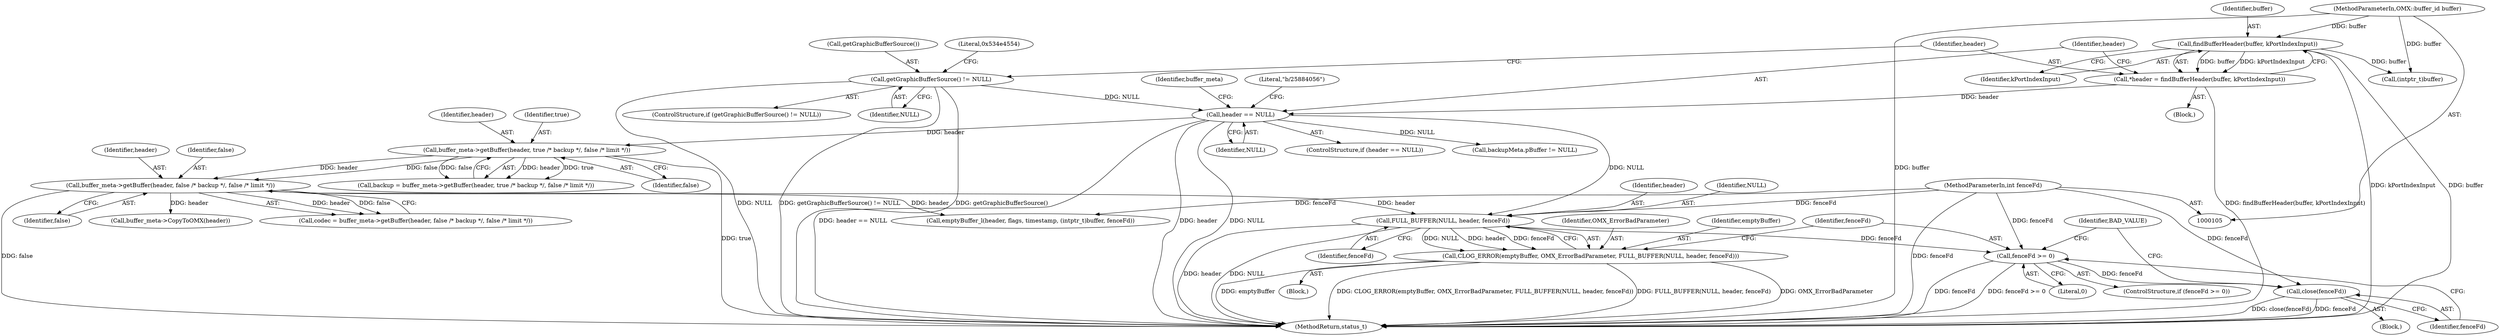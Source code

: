 digraph "0_Android_0f177948ae2640bfe4d70f8e4248e106406b3b0a_8@pointer" {
"1000266" [label="(Call,FULL_BUFFER(NULL, header, fenceFd))"];
"1000131" [label="(Call,header == NULL)"];
"1000125" [label="(Call,*header = findBufferHeader(buffer, kPortIndexInput))"];
"1000127" [label="(Call,findBufferHeader(buffer, kPortIndexInput))"];
"1000106" [label="(MethodParameterIn,OMX::buffer_id buffer)"];
"1000115" [label="(Call,getGraphicBufferSource() != NULL)"];
"1000157" [label="(Call,buffer_meta->getBuffer(header, false /* backup */, false /* limit */))"];
"1000150" [label="(Call,buffer_meta->getBuffer(header, true /* backup */, false /* limit */))"];
"1000111" [label="(MethodParameterIn,int fenceFd)"];
"1000263" [label="(Call,CLOG_ERROR(emptyBuffer, OMX_ErrorBadParameter, FULL_BUFFER(NULL, header, fenceFd)))"];
"1000271" [label="(Call,fenceFd >= 0)"];
"1000275" [label="(Call,close(fenceFd))"];
"1000300" [label="(MethodReturn,status_t)"];
"1000271" [label="(Call,fenceFd >= 0)"];
"1000106" [label="(MethodParameterIn,OMX::buffer_id buffer)"];
"1000273" [label="(Literal,0)"];
"1000292" [label="(Call,emptyBuffer_l(header, flags, timestamp, (intptr_t)buffer, fenceFd))"];
"1000112" [label="(Block,)"];
"1000275" [label="(Call,close(fenceFd))"];
"1000276" [label="(Identifier,fenceFd)"];
"1000269" [label="(Identifier,fenceFd)"];
"1000296" [label="(Call,(intptr_t)buffer)"];
"1000116" [label="(Call,getGraphicBufferSource())"];
"1000114" [label="(ControlStructure,if (getGraphicBufferSource() != NULL))"];
"1000263" [label="(Call,CLOG_ERROR(emptyBuffer, OMX_ErrorBadParameter, FULL_BUFFER(NULL, header, fenceFd)))"];
"1000274" [label="(Block,)"];
"1000126" [label="(Identifier,header)"];
"1000152" [label="(Identifier,true)"];
"1000148" [label="(Call,backup = buffer_meta->getBuffer(header, true /* backup */, false /* limit */))"];
"1000111" [label="(MethodParameterIn,int fenceFd)"];
"1000270" [label="(ControlStructure,if (fenceFd >= 0))"];
"1000266" [label="(Call,FULL_BUFFER(NULL, header, fenceFd))"];
"1000125" [label="(Call,*header = findBufferHeader(buffer, kPortIndexInput))"];
"1000160" [label="(Identifier,false)"];
"1000128" [label="(Identifier,buffer)"];
"1000158" [label="(Identifier,header)"];
"1000262" [label="(Block,)"];
"1000133" [label="(Identifier,NULL)"];
"1000151" [label="(Identifier,header)"];
"1000131" [label="(Call,header == NULL)"];
"1000136" [label="(Literal,\"b/25884056\")"];
"1000150" [label="(Call,buffer_meta->getBuffer(header, true /* backup */, false /* limit */))"];
"1000278" [label="(Identifier,BAD_VALUE)"];
"1000264" [label="(Identifier,emptyBuffer)"];
"1000267" [label="(Identifier,NULL)"];
"1000115" [label="(Call,getGraphicBufferSource() != NULL)"];
"1000129" [label="(Identifier,kPortIndexInput)"];
"1000289" [label="(Call,buffer_meta->CopyToOMX(header))"];
"1000153" [label="(Identifier,false)"];
"1000265" [label="(Identifier,OMX_ErrorBadParameter)"];
"1000155" [label="(Call,codec = buffer_meta->getBuffer(header, false /* backup */, false /* limit */))"];
"1000130" [label="(ControlStructure,if (header == NULL))"];
"1000216" [label="(Call,backupMeta.pBuffer != NULL)"];
"1000157" [label="(Call,buffer_meta->getBuffer(header, false /* backup */, false /* limit */))"];
"1000132" [label="(Identifier,header)"];
"1000127" [label="(Call,findBufferHeader(buffer, kPortIndexInput))"];
"1000141" [label="(Identifier,buffer_meta)"];
"1000117" [label="(Identifier,NULL)"];
"1000120" [label="(Literal,0x534e4554)"];
"1000159" [label="(Identifier,false)"];
"1000272" [label="(Identifier,fenceFd)"];
"1000268" [label="(Identifier,header)"];
"1000266" -> "1000263"  [label="AST: "];
"1000266" -> "1000269"  [label="CFG: "];
"1000267" -> "1000266"  [label="AST: "];
"1000268" -> "1000266"  [label="AST: "];
"1000269" -> "1000266"  [label="AST: "];
"1000263" -> "1000266"  [label="CFG: "];
"1000266" -> "1000300"  [label="DDG: header"];
"1000266" -> "1000300"  [label="DDG: NULL"];
"1000266" -> "1000263"  [label="DDG: NULL"];
"1000266" -> "1000263"  [label="DDG: header"];
"1000266" -> "1000263"  [label="DDG: fenceFd"];
"1000131" -> "1000266"  [label="DDG: NULL"];
"1000157" -> "1000266"  [label="DDG: header"];
"1000111" -> "1000266"  [label="DDG: fenceFd"];
"1000266" -> "1000271"  [label="DDG: fenceFd"];
"1000131" -> "1000130"  [label="AST: "];
"1000131" -> "1000133"  [label="CFG: "];
"1000132" -> "1000131"  [label="AST: "];
"1000133" -> "1000131"  [label="AST: "];
"1000136" -> "1000131"  [label="CFG: "];
"1000141" -> "1000131"  [label="CFG: "];
"1000131" -> "1000300"  [label="DDG: header == NULL"];
"1000131" -> "1000300"  [label="DDG: header"];
"1000131" -> "1000300"  [label="DDG: NULL"];
"1000125" -> "1000131"  [label="DDG: header"];
"1000115" -> "1000131"  [label="DDG: NULL"];
"1000131" -> "1000150"  [label="DDG: header"];
"1000131" -> "1000216"  [label="DDG: NULL"];
"1000125" -> "1000112"  [label="AST: "];
"1000125" -> "1000127"  [label="CFG: "];
"1000126" -> "1000125"  [label="AST: "];
"1000127" -> "1000125"  [label="AST: "];
"1000132" -> "1000125"  [label="CFG: "];
"1000125" -> "1000300"  [label="DDG: findBufferHeader(buffer, kPortIndexInput)"];
"1000127" -> "1000125"  [label="DDG: buffer"];
"1000127" -> "1000125"  [label="DDG: kPortIndexInput"];
"1000127" -> "1000129"  [label="CFG: "];
"1000128" -> "1000127"  [label="AST: "];
"1000129" -> "1000127"  [label="AST: "];
"1000127" -> "1000300"  [label="DDG: kPortIndexInput"];
"1000127" -> "1000300"  [label="DDG: buffer"];
"1000106" -> "1000127"  [label="DDG: buffer"];
"1000127" -> "1000296"  [label="DDG: buffer"];
"1000106" -> "1000105"  [label="AST: "];
"1000106" -> "1000300"  [label="DDG: buffer"];
"1000106" -> "1000296"  [label="DDG: buffer"];
"1000115" -> "1000114"  [label="AST: "];
"1000115" -> "1000117"  [label="CFG: "];
"1000116" -> "1000115"  [label="AST: "];
"1000117" -> "1000115"  [label="AST: "];
"1000120" -> "1000115"  [label="CFG: "];
"1000126" -> "1000115"  [label="CFG: "];
"1000115" -> "1000300"  [label="DDG: NULL"];
"1000115" -> "1000300"  [label="DDG: getGraphicBufferSource() != NULL"];
"1000115" -> "1000300"  [label="DDG: getGraphicBufferSource()"];
"1000157" -> "1000155"  [label="AST: "];
"1000157" -> "1000160"  [label="CFG: "];
"1000158" -> "1000157"  [label="AST: "];
"1000159" -> "1000157"  [label="AST: "];
"1000160" -> "1000157"  [label="AST: "];
"1000155" -> "1000157"  [label="CFG: "];
"1000157" -> "1000300"  [label="DDG: false"];
"1000157" -> "1000155"  [label="DDG: header"];
"1000157" -> "1000155"  [label="DDG: false"];
"1000150" -> "1000157"  [label="DDG: header"];
"1000150" -> "1000157"  [label="DDG: false"];
"1000157" -> "1000289"  [label="DDG: header"];
"1000157" -> "1000292"  [label="DDG: header"];
"1000150" -> "1000148"  [label="AST: "];
"1000150" -> "1000153"  [label="CFG: "];
"1000151" -> "1000150"  [label="AST: "];
"1000152" -> "1000150"  [label="AST: "];
"1000153" -> "1000150"  [label="AST: "];
"1000148" -> "1000150"  [label="CFG: "];
"1000150" -> "1000300"  [label="DDG: true"];
"1000150" -> "1000148"  [label="DDG: header"];
"1000150" -> "1000148"  [label="DDG: true"];
"1000150" -> "1000148"  [label="DDG: false"];
"1000111" -> "1000105"  [label="AST: "];
"1000111" -> "1000300"  [label="DDG: fenceFd"];
"1000111" -> "1000271"  [label="DDG: fenceFd"];
"1000111" -> "1000275"  [label="DDG: fenceFd"];
"1000111" -> "1000292"  [label="DDG: fenceFd"];
"1000263" -> "1000262"  [label="AST: "];
"1000264" -> "1000263"  [label="AST: "];
"1000265" -> "1000263"  [label="AST: "];
"1000272" -> "1000263"  [label="CFG: "];
"1000263" -> "1000300"  [label="DDG: OMX_ErrorBadParameter"];
"1000263" -> "1000300"  [label="DDG: emptyBuffer"];
"1000263" -> "1000300"  [label="DDG: CLOG_ERROR(emptyBuffer, OMX_ErrorBadParameter, FULL_BUFFER(NULL, header, fenceFd))"];
"1000263" -> "1000300"  [label="DDG: FULL_BUFFER(NULL, header, fenceFd)"];
"1000271" -> "1000270"  [label="AST: "];
"1000271" -> "1000273"  [label="CFG: "];
"1000272" -> "1000271"  [label="AST: "];
"1000273" -> "1000271"  [label="AST: "];
"1000276" -> "1000271"  [label="CFG: "];
"1000278" -> "1000271"  [label="CFG: "];
"1000271" -> "1000300"  [label="DDG: fenceFd"];
"1000271" -> "1000300"  [label="DDG: fenceFd >= 0"];
"1000271" -> "1000275"  [label="DDG: fenceFd"];
"1000275" -> "1000274"  [label="AST: "];
"1000275" -> "1000276"  [label="CFG: "];
"1000276" -> "1000275"  [label="AST: "];
"1000278" -> "1000275"  [label="CFG: "];
"1000275" -> "1000300"  [label="DDG: close(fenceFd)"];
"1000275" -> "1000300"  [label="DDG: fenceFd"];
}

